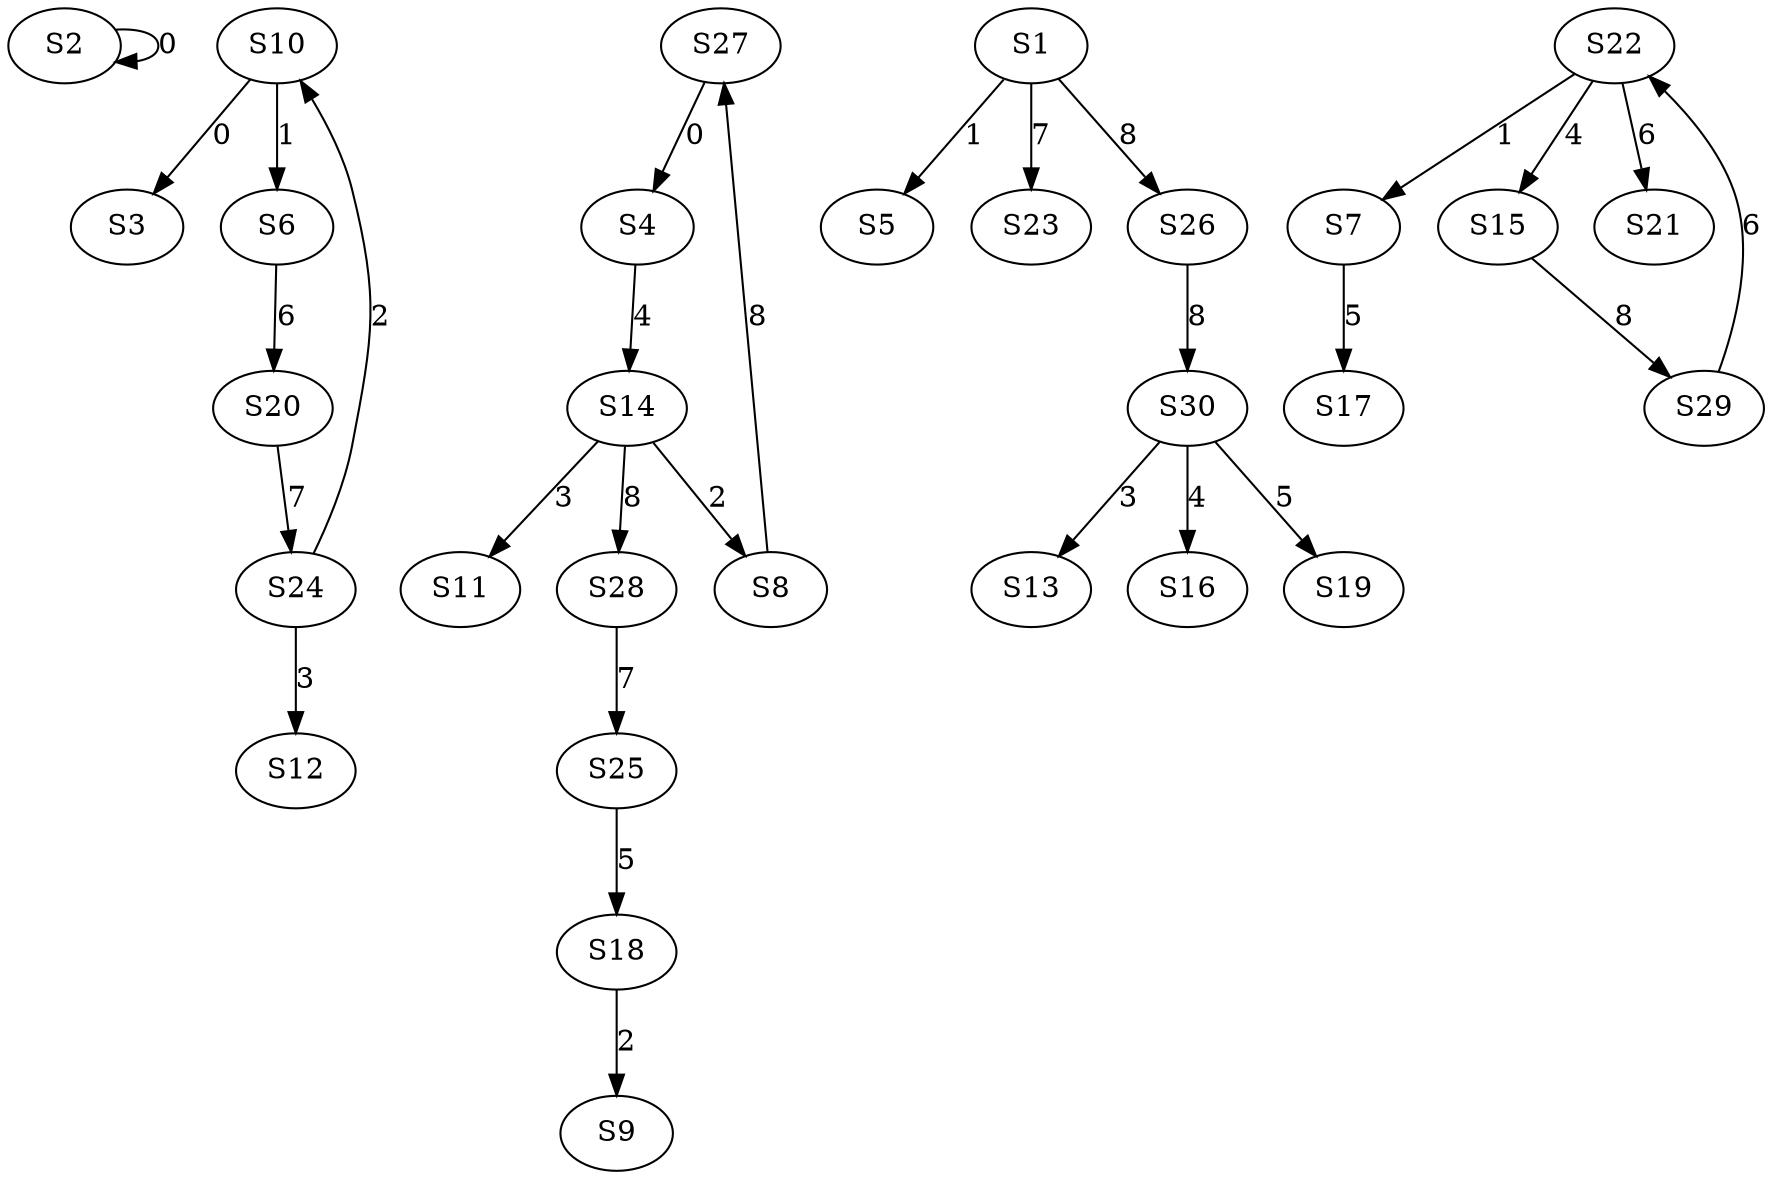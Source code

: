 strict digraph {
	S2 -> S2 [ label = 0 ];
	S10 -> S3 [ label = 0 ];
	S27 -> S4 [ label = 0 ];
	S1 -> S5 [ label = 1 ];
	S10 -> S6 [ label = 1 ];
	S22 -> S7 [ label = 1 ];
	S14 -> S8 [ label = 2 ];
	S18 -> S9 [ label = 2 ];
	S24 -> S10 [ label = 2 ];
	S14 -> S11 [ label = 3 ];
	S24 -> S12 [ label = 3 ];
	S30 -> S13 [ label = 3 ];
	S4 -> S14 [ label = 4 ];
	S22 -> S15 [ label = 4 ];
	S30 -> S16 [ label = 4 ];
	S7 -> S17 [ label = 5 ];
	S25 -> S18 [ label = 5 ];
	S30 -> S19 [ label = 5 ];
	S6 -> S20 [ label = 6 ];
	S22 -> S21 [ label = 6 ];
	S29 -> S22 [ label = 6 ];
	S1 -> S23 [ label = 7 ];
	S20 -> S24 [ label = 7 ];
	S28 -> S25 [ label = 7 ];
	S1 -> S26 [ label = 8 ];
	S8 -> S27 [ label = 8 ];
	S14 -> S28 [ label = 8 ];
	S15 -> S29 [ label = 8 ];
	S26 -> S30 [ label = 8 ];
}